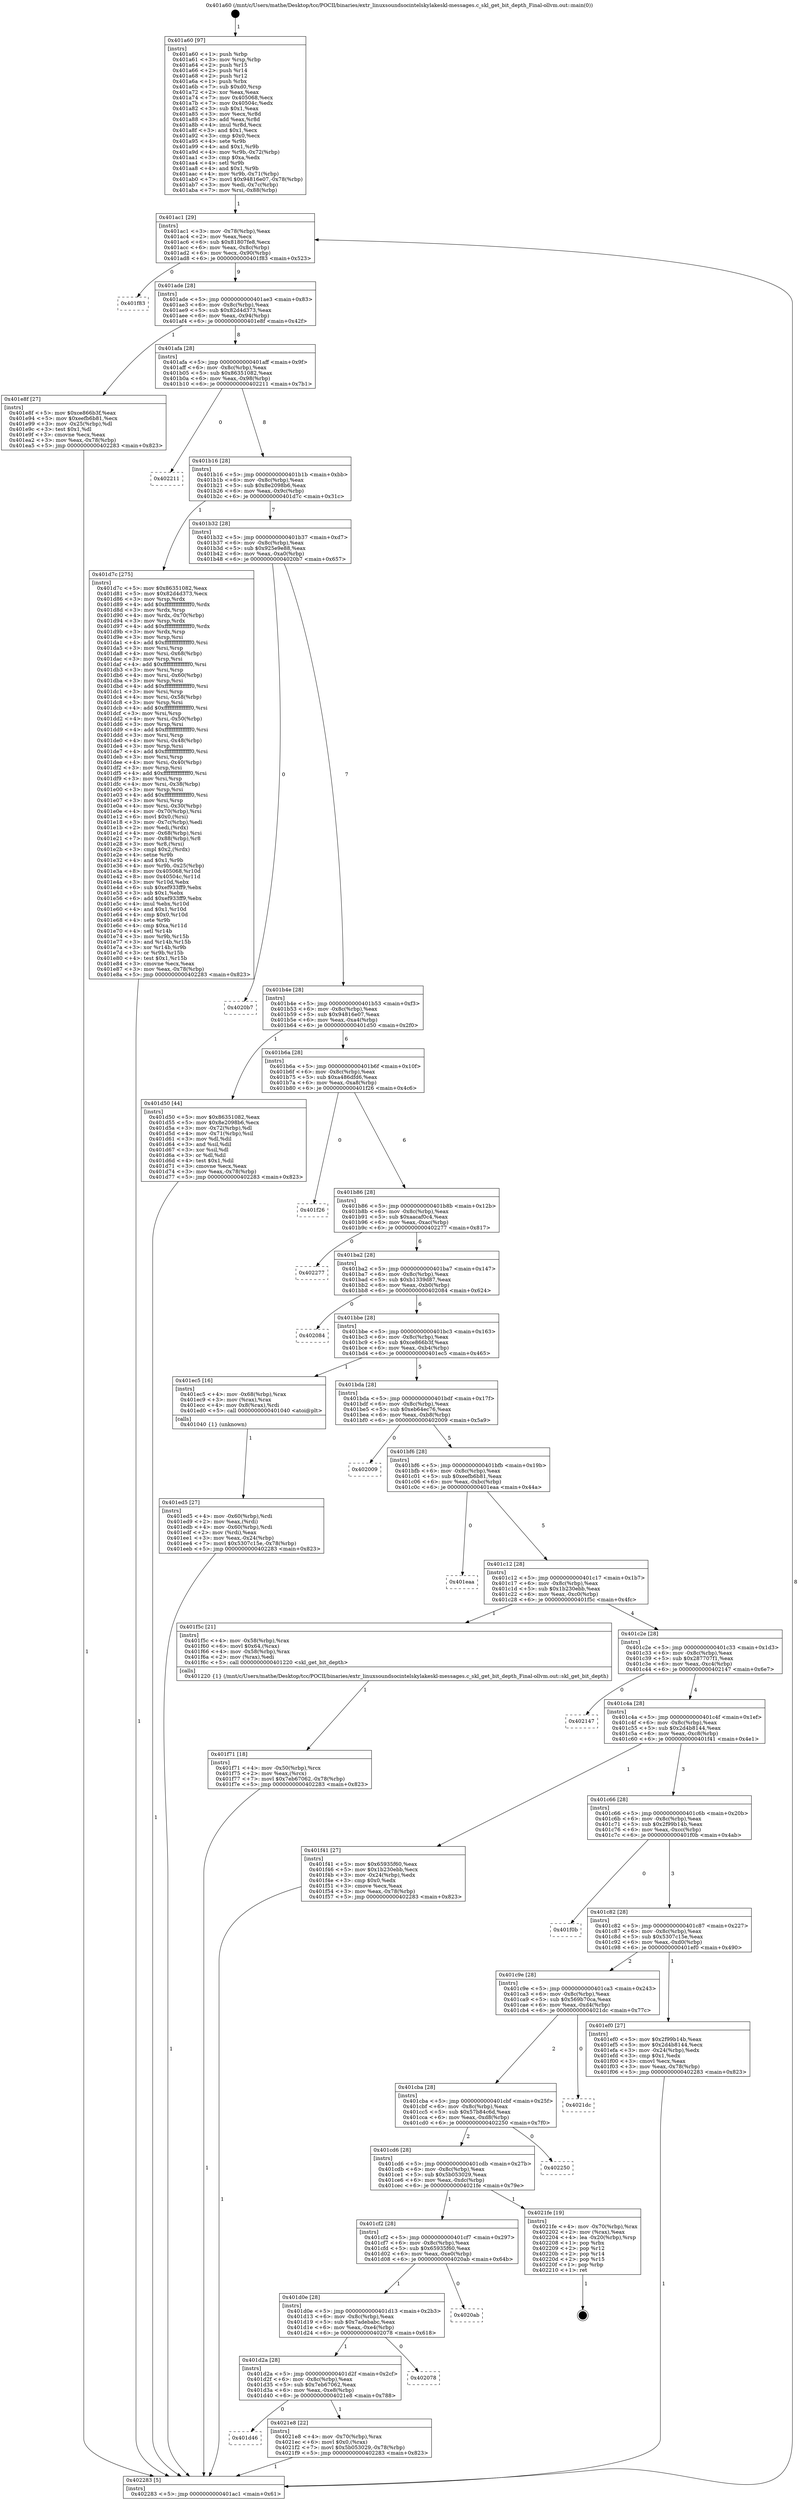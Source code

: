digraph "0x401a60" {
  label = "0x401a60 (/mnt/c/Users/mathe/Desktop/tcc/POCII/binaries/extr_linuxsoundsocintelskylakeskl-messages.c_skl_get_bit_depth_Final-ollvm.out::main(0))"
  labelloc = "t"
  node[shape=record]

  Entry [label="",width=0.3,height=0.3,shape=circle,fillcolor=black,style=filled]
  "0x401ac1" [label="{
     0x401ac1 [29]\l
     | [instrs]\l
     &nbsp;&nbsp;0x401ac1 \<+3\>: mov -0x78(%rbp),%eax\l
     &nbsp;&nbsp;0x401ac4 \<+2\>: mov %eax,%ecx\l
     &nbsp;&nbsp;0x401ac6 \<+6\>: sub $0x81807fe8,%ecx\l
     &nbsp;&nbsp;0x401acc \<+6\>: mov %eax,-0x8c(%rbp)\l
     &nbsp;&nbsp;0x401ad2 \<+6\>: mov %ecx,-0x90(%rbp)\l
     &nbsp;&nbsp;0x401ad8 \<+6\>: je 0000000000401f83 \<main+0x523\>\l
  }"]
  "0x401f83" [label="{
     0x401f83\l
  }", style=dashed]
  "0x401ade" [label="{
     0x401ade [28]\l
     | [instrs]\l
     &nbsp;&nbsp;0x401ade \<+5\>: jmp 0000000000401ae3 \<main+0x83\>\l
     &nbsp;&nbsp;0x401ae3 \<+6\>: mov -0x8c(%rbp),%eax\l
     &nbsp;&nbsp;0x401ae9 \<+5\>: sub $0x82d4d373,%eax\l
     &nbsp;&nbsp;0x401aee \<+6\>: mov %eax,-0x94(%rbp)\l
     &nbsp;&nbsp;0x401af4 \<+6\>: je 0000000000401e8f \<main+0x42f\>\l
  }"]
  Exit [label="",width=0.3,height=0.3,shape=circle,fillcolor=black,style=filled,peripheries=2]
  "0x401e8f" [label="{
     0x401e8f [27]\l
     | [instrs]\l
     &nbsp;&nbsp;0x401e8f \<+5\>: mov $0xce866b3f,%eax\l
     &nbsp;&nbsp;0x401e94 \<+5\>: mov $0xeefb6b81,%ecx\l
     &nbsp;&nbsp;0x401e99 \<+3\>: mov -0x25(%rbp),%dl\l
     &nbsp;&nbsp;0x401e9c \<+3\>: test $0x1,%dl\l
     &nbsp;&nbsp;0x401e9f \<+3\>: cmovne %ecx,%eax\l
     &nbsp;&nbsp;0x401ea2 \<+3\>: mov %eax,-0x78(%rbp)\l
     &nbsp;&nbsp;0x401ea5 \<+5\>: jmp 0000000000402283 \<main+0x823\>\l
  }"]
  "0x401afa" [label="{
     0x401afa [28]\l
     | [instrs]\l
     &nbsp;&nbsp;0x401afa \<+5\>: jmp 0000000000401aff \<main+0x9f\>\l
     &nbsp;&nbsp;0x401aff \<+6\>: mov -0x8c(%rbp),%eax\l
     &nbsp;&nbsp;0x401b05 \<+5\>: sub $0x86351082,%eax\l
     &nbsp;&nbsp;0x401b0a \<+6\>: mov %eax,-0x98(%rbp)\l
     &nbsp;&nbsp;0x401b10 \<+6\>: je 0000000000402211 \<main+0x7b1\>\l
  }"]
  "0x401d46" [label="{
     0x401d46\l
  }", style=dashed]
  "0x402211" [label="{
     0x402211\l
  }", style=dashed]
  "0x401b16" [label="{
     0x401b16 [28]\l
     | [instrs]\l
     &nbsp;&nbsp;0x401b16 \<+5\>: jmp 0000000000401b1b \<main+0xbb\>\l
     &nbsp;&nbsp;0x401b1b \<+6\>: mov -0x8c(%rbp),%eax\l
     &nbsp;&nbsp;0x401b21 \<+5\>: sub $0x8e2098b6,%eax\l
     &nbsp;&nbsp;0x401b26 \<+6\>: mov %eax,-0x9c(%rbp)\l
     &nbsp;&nbsp;0x401b2c \<+6\>: je 0000000000401d7c \<main+0x31c\>\l
  }"]
  "0x4021e8" [label="{
     0x4021e8 [22]\l
     | [instrs]\l
     &nbsp;&nbsp;0x4021e8 \<+4\>: mov -0x70(%rbp),%rax\l
     &nbsp;&nbsp;0x4021ec \<+6\>: movl $0x0,(%rax)\l
     &nbsp;&nbsp;0x4021f2 \<+7\>: movl $0x5b053029,-0x78(%rbp)\l
     &nbsp;&nbsp;0x4021f9 \<+5\>: jmp 0000000000402283 \<main+0x823\>\l
  }"]
  "0x401d7c" [label="{
     0x401d7c [275]\l
     | [instrs]\l
     &nbsp;&nbsp;0x401d7c \<+5\>: mov $0x86351082,%eax\l
     &nbsp;&nbsp;0x401d81 \<+5\>: mov $0x82d4d373,%ecx\l
     &nbsp;&nbsp;0x401d86 \<+3\>: mov %rsp,%rdx\l
     &nbsp;&nbsp;0x401d89 \<+4\>: add $0xfffffffffffffff0,%rdx\l
     &nbsp;&nbsp;0x401d8d \<+3\>: mov %rdx,%rsp\l
     &nbsp;&nbsp;0x401d90 \<+4\>: mov %rdx,-0x70(%rbp)\l
     &nbsp;&nbsp;0x401d94 \<+3\>: mov %rsp,%rdx\l
     &nbsp;&nbsp;0x401d97 \<+4\>: add $0xfffffffffffffff0,%rdx\l
     &nbsp;&nbsp;0x401d9b \<+3\>: mov %rdx,%rsp\l
     &nbsp;&nbsp;0x401d9e \<+3\>: mov %rsp,%rsi\l
     &nbsp;&nbsp;0x401da1 \<+4\>: add $0xfffffffffffffff0,%rsi\l
     &nbsp;&nbsp;0x401da5 \<+3\>: mov %rsi,%rsp\l
     &nbsp;&nbsp;0x401da8 \<+4\>: mov %rsi,-0x68(%rbp)\l
     &nbsp;&nbsp;0x401dac \<+3\>: mov %rsp,%rsi\l
     &nbsp;&nbsp;0x401daf \<+4\>: add $0xfffffffffffffff0,%rsi\l
     &nbsp;&nbsp;0x401db3 \<+3\>: mov %rsi,%rsp\l
     &nbsp;&nbsp;0x401db6 \<+4\>: mov %rsi,-0x60(%rbp)\l
     &nbsp;&nbsp;0x401dba \<+3\>: mov %rsp,%rsi\l
     &nbsp;&nbsp;0x401dbd \<+4\>: add $0xfffffffffffffff0,%rsi\l
     &nbsp;&nbsp;0x401dc1 \<+3\>: mov %rsi,%rsp\l
     &nbsp;&nbsp;0x401dc4 \<+4\>: mov %rsi,-0x58(%rbp)\l
     &nbsp;&nbsp;0x401dc8 \<+3\>: mov %rsp,%rsi\l
     &nbsp;&nbsp;0x401dcb \<+4\>: add $0xfffffffffffffff0,%rsi\l
     &nbsp;&nbsp;0x401dcf \<+3\>: mov %rsi,%rsp\l
     &nbsp;&nbsp;0x401dd2 \<+4\>: mov %rsi,-0x50(%rbp)\l
     &nbsp;&nbsp;0x401dd6 \<+3\>: mov %rsp,%rsi\l
     &nbsp;&nbsp;0x401dd9 \<+4\>: add $0xfffffffffffffff0,%rsi\l
     &nbsp;&nbsp;0x401ddd \<+3\>: mov %rsi,%rsp\l
     &nbsp;&nbsp;0x401de0 \<+4\>: mov %rsi,-0x48(%rbp)\l
     &nbsp;&nbsp;0x401de4 \<+3\>: mov %rsp,%rsi\l
     &nbsp;&nbsp;0x401de7 \<+4\>: add $0xfffffffffffffff0,%rsi\l
     &nbsp;&nbsp;0x401deb \<+3\>: mov %rsi,%rsp\l
     &nbsp;&nbsp;0x401dee \<+4\>: mov %rsi,-0x40(%rbp)\l
     &nbsp;&nbsp;0x401df2 \<+3\>: mov %rsp,%rsi\l
     &nbsp;&nbsp;0x401df5 \<+4\>: add $0xfffffffffffffff0,%rsi\l
     &nbsp;&nbsp;0x401df9 \<+3\>: mov %rsi,%rsp\l
     &nbsp;&nbsp;0x401dfc \<+4\>: mov %rsi,-0x38(%rbp)\l
     &nbsp;&nbsp;0x401e00 \<+3\>: mov %rsp,%rsi\l
     &nbsp;&nbsp;0x401e03 \<+4\>: add $0xfffffffffffffff0,%rsi\l
     &nbsp;&nbsp;0x401e07 \<+3\>: mov %rsi,%rsp\l
     &nbsp;&nbsp;0x401e0a \<+4\>: mov %rsi,-0x30(%rbp)\l
     &nbsp;&nbsp;0x401e0e \<+4\>: mov -0x70(%rbp),%rsi\l
     &nbsp;&nbsp;0x401e12 \<+6\>: movl $0x0,(%rsi)\l
     &nbsp;&nbsp;0x401e18 \<+3\>: mov -0x7c(%rbp),%edi\l
     &nbsp;&nbsp;0x401e1b \<+2\>: mov %edi,(%rdx)\l
     &nbsp;&nbsp;0x401e1d \<+4\>: mov -0x68(%rbp),%rsi\l
     &nbsp;&nbsp;0x401e21 \<+7\>: mov -0x88(%rbp),%r8\l
     &nbsp;&nbsp;0x401e28 \<+3\>: mov %r8,(%rsi)\l
     &nbsp;&nbsp;0x401e2b \<+3\>: cmpl $0x2,(%rdx)\l
     &nbsp;&nbsp;0x401e2e \<+4\>: setne %r9b\l
     &nbsp;&nbsp;0x401e32 \<+4\>: and $0x1,%r9b\l
     &nbsp;&nbsp;0x401e36 \<+4\>: mov %r9b,-0x25(%rbp)\l
     &nbsp;&nbsp;0x401e3a \<+8\>: mov 0x405068,%r10d\l
     &nbsp;&nbsp;0x401e42 \<+8\>: mov 0x40504c,%r11d\l
     &nbsp;&nbsp;0x401e4a \<+3\>: mov %r10d,%ebx\l
     &nbsp;&nbsp;0x401e4d \<+6\>: sub $0xef933ff9,%ebx\l
     &nbsp;&nbsp;0x401e53 \<+3\>: sub $0x1,%ebx\l
     &nbsp;&nbsp;0x401e56 \<+6\>: add $0xef933ff9,%ebx\l
     &nbsp;&nbsp;0x401e5c \<+4\>: imul %ebx,%r10d\l
     &nbsp;&nbsp;0x401e60 \<+4\>: and $0x1,%r10d\l
     &nbsp;&nbsp;0x401e64 \<+4\>: cmp $0x0,%r10d\l
     &nbsp;&nbsp;0x401e68 \<+4\>: sete %r9b\l
     &nbsp;&nbsp;0x401e6c \<+4\>: cmp $0xa,%r11d\l
     &nbsp;&nbsp;0x401e70 \<+4\>: setl %r14b\l
     &nbsp;&nbsp;0x401e74 \<+3\>: mov %r9b,%r15b\l
     &nbsp;&nbsp;0x401e77 \<+3\>: and %r14b,%r15b\l
     &nbsp;&nbsp;0x401e7a \<+3\>: xor %r14b,%r9b\l
     &nbsp;&nbsp;0x401e7d \<+3\>: or %r9b,%r15b\l
     &nbsp;&nbsp;0x401e80 \<+4\>: test $0x1,%r15b\l
     &nbsp;&nbsp;0x401e84 \<+3\>: cmovne %ecx,%eax\l
     &nbsp;&nbsp;0x401e87 \<+3\>: mov %eax,-0x78(%rbp)\l
     &nbsp;&nbsp;0x401e8a \<+5\>: jmp 0000000000402283 \<main+0x823\>\l
  }"]
  "0x401b32" [label="{
     0x401b32 [28]\l
     | [instrs]\l
     &nbsp;&nbsp;0x401b32 \<+5\>: jmp 0000000000401b37 \<main+0xd7\>\l
     &nbsp;&nbsp;0x401b37 \<+6\>: mov -0x8c(%rbp),%eax\l
     &nbsp;&nbsp;0x401b3d \<+5\>: sub $0x925e9e88,%eax\l
     &nbsp;&nbsp;0x401b42 \<+6\>: mov %eax,-0xa0(%rbp)\l
     &nbsp;&nbsp;0x401b48 \<+6\>: je 00000000004020b7 \<main+0x657\>\l
  }"]
  "0x401d2a" [label="{
     0x401d2a [28]\l
     | [instrs]\l
     &nbsp;&nbsp;0x401d2a \<+5\>: jmp 0000000000401d2f \<main+0x2cf\>\l
     &nbsp;&nbsp;0x401d2f \<+6\>: mov -0x8c(%rbp),%eax\l
     &nbsp;&nbsp;0x401d35 \<+5\>: sub $0x7eb67062,%eax\l
     &nbsp;&nbsp;0x401d3a \<+6\>: mov %eax,-0xe8(%rbp)\l
     &nbsp;&nbsp;0x401d40 \<+6\>: je 00000000004021e8 \<main+0x788\>\l
  }"]
  "0x4020b7" [label="{
     0x4020b7\l
  }", style=dashed]
  "0x401b4e" [label="{
     0x401b4e [28]\l
     | [instrs]\l
     &nbsp;&nbsp;0x401b4e \<+5\>: jmp 0000000000401b53 \<main+0xf3\>\l
     &nbsp;&nbsp;0x401b53 \<+6\>: mov -0x8c(%rbp),%eax\l
     &nbsp;&nbsp;0x401b59 \<+5\>: sub $0x94816e07,%eax\l
     &nbsp;&nbsp;0x401b5e \<+6\>: mov %eax,-0xa4(%rbp)\l
     &nbsp;&nbsp;0x401b64 \<+6\>: je 0000000000401d50 \<main+0x2f0\>\l
  }"]
  "0x402078" [label="{
     0x402078\l
  }", style=dashed]
  "0x401d50" [label="{
     0x401d50 [44]\l
     | [instrs]\l
     &nbsp;&nbsp;0x401d50 \<+5\>: mov $0x86351082,%eax\l
     &nbsp;&nbsp;0x401d55 \<+5\>: mov $0x8e2098b6,%ecx\l
     &nbsp;&nbsp;0x401d5a \<+3\>: mov -0x72(%rbp),%dl\l
     &nbsp;&nbsp;0x401d5d \<+4\>: mov -0x71(%rbp),%sil\l
     &nbsp;&nbsp;0x401d61 \<+3\>: mov %dl,%dil\l
     &nbsp;&nbsp;0x401d64 \<+3\>: and %sil,%dil\l
     &nbsp;&nbsp;0x401d67 \<+3\>: xor %sil,%dl\l
     &nbsp;&nbsp;0x401d6a \<+3\>: or %dl,%dil\l
     &nbsp;&nbsp;0x401d6d \<+4\>: test $0x1,%dil\l
     &nbsp;&nbsp;0x401d71 \<+3\>: cmovne %ecx,%eax\l
     &nbsp;&nbsp;0x401d74 \<+3\>: mov %eax,-0x78(%rbp)\l
     &nbsp;&nbsp;0x401d77 \<+5\>: jmp 0000000000402283 \<main+0x823\>\l
  }"]
  "0x401b6a" [label="{
     0x401b6a [28]\l
     | [instrs]\l
     &nbsp;&nbsp;0x401b6a \<+5\>: jmp 0000000000401b6f \<main+0x10f\>\l
     &nbsp;&nbsp;0x401b6f \<+6\>: mov -0x8c(%rbp),%eax\l
     &nbsp;&nbsp;0x401b75 \<+5\>: sub $0xa486dfd6,%eax\l
     &nbsp;&nbsp;0x401b7a \<+6\>: mov %eax,-0xa8(%rbp)\l
     &nbsp;&nbsp;0x401b80 \<+6\>: je 0000000000401f26 \<main+0x4c6\>\l
  }"]
  "0x402283" [label="{
     0x402283 [5]\l
     | [instrs]\l
     &nbsp;&nbsp;0x402283 \<+5\>: jmp 0000000000401ac1 \<main+0x61\>\l
  }"]
  "0x401a60" [label="{
     0x401a60 [97]\l
     | [instrs]\l
     &nbsp;&nbsp;0x401a60 \<+1\>: push %rbp\l
     &nbsp;&nbsp;0x401a61 \<+3\>: mov %rsp,%rbp\l
     &nbsp;&nbsp;0x401a64 \<+2\>: push %r15\l
     &nbsp;&nbsp;0x401a66 \<+2\>: push %r14\l
     &nbsp;&nbsp;0x401a68 \<+2\>: push %r12\l
     &nbsp;&nbsp;0x401a6a \<+1\>: push %rbx\l
     &nbsp;&nbsp;0x401a6b \<+7\>: sub $0xd0,%rsp\l
     &nbsp;&nbsp;0x401a72 \<+2\>: xor %eax,%eax\l
     &nbsp;&nbsp;0x401a74 \<+7\>: mov 0x405068,%ecx\l
     &nbsp;&nbsp;0x401a7b \<+7\>: mov 0x40504c,%edx\l
     &nbsp;&nbsp;0x401a82 \<+3\>: sub $0x1,%eax\l
     &nbsp;&nbsp;0x401a85 \<+3\>: mov %ecx,%r8d\l
     &nbsp;&nbsp;0x401a88 \<+3\>: add %eax,%r8d\l
     &nbsp;&nbsp;0x401a8b \<+4\>: imul %r8d,%ecx\l
     &nbsp;&nbsp;0x401a8f \<+3\>: and $0x1,%ecx\l
     &nbsp;&nbsp;0x401a92 \<+3\>: cmp $0x0,%ecx\l
     &nbsp;&nbsp;0x401a95 \<+4\>: sete %r9b\l
     &nbsp;&nbsp;0x401a99 \<+4\>: and $0x1,%r9b\l
     &nbsp;&nbsp;0x401a9d \<+4\>: mov %r9b,-0x72(%rbp)\l
     &nbsp;&nbsp;0x401aa1 \<+3\>: cmp $0xa,%edx\l
     &nbsp;&nbsp;0x401aa4 \<+4\>: setl %r9b\l
     &nbsp;&nbsp;0x401aa8 \<+4\>: and $0x1,%r9b\l
     &nbsp;&nbsp;0x401aac \<+4\>: mov %r9b,-0x71(%rbp)\l
     &nbsp;&nbsp;0x401ab0 \<+7\>: movl $0x94816e07,-0x78(%rbp)\l
     &nbsp;&nbsp;0x401ab7 \<+3\>: mov %edi,-0x7c(%rbp)\l
     &nbsp;&nbsp;0x401aba \<+7\>: mov %rsi,-0x88(%rbp)\l
  }"]
  "0x401d0e" [label="{
     0x401d0e [28]\l
     | [instrs]\l
     &nbsp;&nbsp;0x401d0e \<+5\>: jmp 0000000000401d13 \<main+0x2b3\>\l
     &nbsp;&nbsp;0x401d13 \<+6\>: mov -0x8c(%rbp),%eax\l
     &nbsp;&nbsp;0x401d19 \<+5\>: sub $0x7adebabc,%eax\l
     &nbsp;&nbsp;0x401d1e \<+6\>: mov %eax,-0xe4(%rbp)\l
     &nbsp;&nbsp;0x401d24 \<+6\>: je 0000000000402078 \<main+0x618\>\l
  }"]
  "0x4020ab" [label="{
     0x4020ab\l
  }", style=dashed]
  "0x401f26" [label="{
     0x401f26\l
  }", style=dashed]
  "0x401b86" [label="{
     0x401b86 [28]\l
     | [instrs]\l
     &nbsp;&nbsp;0x401b86 \<+5\>: jmp 0000000000401b8b \<main+0x12b\>\l
     &nbsp;&nbsp;0x401b8b \<+6\>: mov -0x8c(%rbp),%eax\l
     &nbsp;&nbsp;0x401b91 \<+5\>: sub $0xaacaf0c4,%eax\l
     &nbsp;&nbsp;0x401b96 \<+6\>: mov %eax,-0xac(%rbp)\l
     &nbsp;&nbsp;0x401b9c \<+6\>: je 0000000000402277 \<main+0x817\>\l
  }"]
  "0x401cf2" [label="{
     0x401cf2 [28]\l
     | [instrs]\l
     &nbsp;&nbsp;0x401cf2 \<+5\>: jmp 0000000000401cf7 \<main+0x297\>\l
     &nbsp;&nbsp;0x401cf7 \<+6\>: mov -0x8c(%rbp),%eax\l
     &nbsp;&nbsp;0x401cfd \<+5\>: sub $0x65935f60,%eax\l
     &nbsp;&nbsp;0x401d02 \<+6\>: mov %eax,-0xe0(%rbp)\l
     &nbsp;&nbsp;0x401d08 \<+6\>: je 00000000004020ab \<main+0x64b\>\l
  }"]
  "0x402277" [label="{
     0x402277\l
  }", style=dashed]
  "0x401ba2" [label="{
     0x401ba2 [28]\l
     | [instrs]\l
     &nbsp;&nbsp;0x401ba2 \<+5\>: jmp 0000000000401ba7 \<main+0x147\>\l
     &nbsp;&nbsp;0x401ba7 \<+6\>: mov -0x8c(%rbp),%eax\l
     &nbsp;&nbsp;0x401bad \<+5\>: sub $0xb1339d87,%eax\l
     &nbsp;&nbsp;0x401bb2 \<+6\>: mov %eax,-0xb0(%rbp)\l
     &nbsp;&nbsp;0x401bb8 \<+6\>: je 0000000000402084 \<main+0x624\>\l
  }"]
  "0x4021fe" [label="{
     0x4021fe [19]\l
     | [instrs]\l
     &nbsp;&nbsp;0x4021fe \<+4\>: mov -0x70(%rbp),%rax\l
     &nbsp;&nbsp;0x402202 \<+2\>: mov (%rax),%eax\l
     &nbsp;&nbsp;0x402204 \<+4\>: lea -0x20(%rbp),%rsp\l
     &nbsp;&nbsp;0x402208 \<+1\>: pop %rbx\l
     &nbsp;&nbsp;0x402209 \<+2\>: pop %r12\l
     &nbsp;&nbsp;0x40220b \<+2\>: pop %r14\l
     &nbsp;&nbsp;0x40220d \<+2\>: pop %r15\l
     &nbsp;&nbsp;0x40220f \<+1\>: pop %rbp\l
     &nbsp;&nbsp;0x402210 \<+1\>: ret\l
  }"]
  "0x402084" [label="{
     0x402084\l
  }", style=dashed]
  "0x401bbe" [label="{
     0x401bbe [28]\l
     | [instrs]\l
     &nbsp;&nbsp;0x401bbe \<+5\>: jmp 0000000000401bc3 \<main+0x163\>\l
     &nbsp;&nbsp;0x401bc3 \<+6\>: mov -0x8c(%rbp),%eax\l
     &nbsp;&nbsp;0x401bc9 \<+5\>: sub $0xce866b3f,%eax\l
     &nbsp;&nbsp;0x401bce \<+6\>: mov %eax,-0xb4(%rbp)\l
     &nbsp;&nbsp;0x401bd4 \<+6\>: je 0000000000401ec5 \<main+0x465\>\l
  }"]
  "0x401cd6" [label="{
     0x401cd6 [28]\l
     | [instrs]\l
     &nbsp;&nbsp;0x401cd6 \<+5\>: jmp 0000000000401cdb \<main+0x27b\>\l
     &nbsp;&nbsp;0x401cdb \<+6\>: mov -0x8c(%rbp),%eax\l
     &nbsp;&nbsp;0x401ce1 \<+5\>: sub $0x5b053029,%eax\l
     &nbsp;&nbsp;0x401ce6 \<+6\>: mov %eax,-0xdc(%rbp)\l
     &nbsp;&nbsp;0x401cec \<+6\>: je 00000000004021fe \<main+0x79e\>\l
  }"]
  "0x401ec5" [label="{
     0x401ec5 [16]\l
     | [instrs]\l
     &nbsp;&nbsp;0x401ec5 \<+4\>: mov -0x68(%rbp),%rax\l
     &nbsp;&nbsp;0x401ec9 \<+3\>: mov (%rax),%rax\l
     &nbsp;&nbsp;0x401ecc \<+4\>: mov 0x8(%rax),%rdi\l
     &nbsp;&nbsp;0x401ed0 \<+5\>: call 0000000000401040 \<atoi@plt\>\l
     | [calls]\l
     &nbsp;&nbsp;0x401040 \{1\} (unknown)\l
  }"]
  "0x401bda" [label="{
     0x401bda [28]\l
     | [instrs]\l
     &nbsp;&nbsp;0x401bda \<+5\>: jmp 0000000000401bdf \<main+0x17f\>\l
     &nbsp;&nbsp;0x401bdf \<+6\>: mov -0x8c(%rbp),%eax\l
     &nbsp;&nbsp;0x401be5 \<+5\>: sub $0xeb64ec76,%eax\l
     &nbsp;&nbsp;0x401bea \<+6\>: mov %eax,-0xb8(%rbp)\l
     &nbsp;&nbsp;0x401bf0 \<+6\>: je 0000000000402009 \<main+0x5a9\>\l
  }"]
  "0x401ed5" [label="{
     0x401ed5 [27]\l
     | [instrs]\l
     &nbsp;&nbsp;0x401ed5 \<+4\>: mov -0x60(%rbp),%rdi\l
     &nbsp;&nbsp;0x401ed9 \<+2\>: mov %eax,(%rdi)\l
     &nbsp;&nbsp;0x401edb \<+4\>: mov -0x60(%rbp),%rdi\l
     &nbsp;&nbsp;0x401edf \<+2\>: mov (%rdi),%eax\l
     &nbsp;&nbsp;0x401ee1 \<+3\>: mov %eax,-0x24(%rbp)\l
     &nbsp;&nbsp;0x401ee4 \<+7\>: movl $0x5307c15e,-0x78(%rbp)\l
     &nbsp;&nbsp;0x401eeb \<+5\>: jmp 0000000000402283 \<main+0x823\>\l
  }"]
  "0x402250" [label="{
     0x402250\l
  }", style=dashed]
  "0x402009" [label="{
     0x402009\l
  }", style=dashed]
  "0x401bf6" [label="{
     0x401bf6 [28]\l
     | [instrs]\l
     &nbsp;&nbsp;0x401bf6 \<+5\>: jmp 0000000000401bfb \<main+0x19b\>\l
     &nbsp;&nbsp;0x401bfb \<+6\>: mov -0x8c(%rbp),%eax\l
     &nbsp;&nbsp;0x401c01 \<+5\>: sub $0xeefb6b81,%eax\l
     &nbsp;&nbsp;0x401c06 \<+6\>: mov %eax,-0xbc(%rbp)\l
     &nbsp;&nbsp;0x401c0c \<+6\>: je 0000000000401eaa \<main+0x44a\>\l
  }"]
  "0x401cba" [label="{
     0x401cba [28]\l
     | [instrs]\l
     &nbsp;&nbsp;0x401cba \<+5\>: jmp 0000000000401cbf \<main+0x25f\>\l
     &nbsp;&nbsp;0x401cbf \<+6\>: mov -0x8c(%rbp),%eax\l
     &nbsp;&nbsp;0x401cc5 \<+5\>: sub $0x57b84c6d,%eax\l
     &nbsp;&nbsp;0x401cca \<+6\>: mov %eax,-0xd8(%rbp)\l
     &nbsp;&nbsp;0x401cd0 \<+6\>: je 0000000000402250 \<main+0x7f0\>\l
  }"]
  "0x401eaa" [label="{
     0x401eaa\l
  }", style=dashed]
  "0x401c12" [label="{
     0x401c12 [28]\l
     | [instrs]\l
     &nbsp;&nbsp;0x401c12 \<+5\>: jmp 0000000000401c17 \<main+0x1b7\>\l
     &nbsp;&nbsp;0x401c17 \<+6\>: mov -0x8c(%rbp),%eax\l
     &nbsp;&nbsp;0x401c1d \<+5\>: sub $0x1b230ebb,%eax\l
     &nbsp;&nbsp;0x401c22 \<+6\>: mov %eax,-0xc0(%rbp)\l
     &nbsp;&nbsp;0x401c28 \<+6\>: je 0000000000401f5c \<main+0x4fc\>\l
  }"]
  "0x4021dc" [label="{
     0x4021dc\l
  }", style=dashed]
  "0x401f5c" [label="{
     0x401f5c [21]\l
     | [instrs]\l
     &nbsp;&nbsp;0x401f5c \<+4\>: mov -0x58(%rbp),%rax\l
     &nbsp;&nbsp;0x401f60 \<+6\>: movl $0x64,(%rax)\l
     &nbsp;&nbsp;0x401f66 \<+4\>: mov -0x58(%rbp),%rax\l
     &nbsp;&nbsp;0x401f6a \<+2\>: mov (%rax),%edi\l
     &nbsp;&nbsp;0x401f6c \<+5\>: call 0000000000401220 \<skl_get_bit_depth\>\l
     | [calls]\l
     &nbsp;&nbsp;0x401220 \{1\} (/mnt/c/Users/mathe/Desktop/tcc/POCII/binaries/extr_linuxsoundsocintelskylakeskl-messages.c_skl_get_bit_depth_Final-ollvm.out::skl_get_bit_depth)\l
  }"]
  "0x401c2e" [label="{
     0x401c2e [28]\l
     | [instrs]\l
     &nbsp;&nbsp;0x401c2e \<+5\>: jmp 0000000000401c33 \<main+0x1d3\>\l
     &nbsp;&nbsp;0x401c33 \<+6\>: mov -0x8c(%rbp),%eax\l
     &nbsp;&nbsp;0x401c39 \<+5\>: sub $0x287707f1,%eax\l
     &nbsp;&nbsp;0x401c3e \<+6\>: mov %eax,-0xc4(%rbp)\l
     &nbsp;&nbsp;0x401c44 \<+6\>: je 0000000000402147 \<main+0x6e7\>\l
  }"]
  "0x401f71" [label="{
     0x401f71 [18]\l
     | [instrs]\l
     &nbsp;&nbsp;0x401f71 \<+4\>: mov -0x50(%rbp),%rcx\l
     &nbsp;&nbsp;0x401f75 \<+2\>: mov %eax,(%rcx)\l
     &nbsp;&nbsp;0x401f77 \<+7\>: movl $0x7eb67062,-0x78(%rbp)\l
     &nbsp;&nbsp;0x401f7e \<+5\>: jmp 0000000000402283 \<main+0x823\>\l
  }"]
  "0x402147" [label="{
     0x402147\l
  }", style=dashed]
  "0x401c4a" [label="{
     0x401c4a [28]\l
     | [instrs]\l
     &nbsp;&nbsp;0x401c4a \<+5\>: jmp 0000000000401c4f \<main+0x1ef\>\l
     &nbsp;&nbsp;0x401c4f \<+6\>: mov -0x8c(%rbp),%eax\l
     &nbsp;&nbsp;0x401c55 \<+5\>: sub $0x2d4b8144,%eax\l
     &nbsp;&nbsp;0x401c5a \<+6\>: mov %eax,-0xc8(%rbp)\l
     &nbsp;&nbsp;0x401c60 \<+6\>: je 0000000000401f41 \<main+0x4e1\>\l
  }"]
  "0x401c9e" [label="{
     0x401c9e [28]\l
     | [instrs]\l
     &nbsp;&nbsp;0x401c9e \<+5\>: jmp 0000000000401ca3 \<main+0x243\>\l
     &nbsp;&nbsp;0x401ca3 \<+6\>: mov -0x8c(%rbp),%eax\l
     &nbsp;&nbsp;0x401ca9 \<+5\>: sub $0x569b70ca,%eax\l
     &nbsp;&nbsp;0x401cae \<+6\>: mov %eax,-0xd4(%rbp)\l
     &nbsp;&nbsp;0x401cb4 \<+6\>: je 00000000004021dc \<main+0x77c\>\l
  }"]
  "0x401f41" [label="{
     0x401f41 [27]\l
     | [instrs]\l
     &nbsp;&nbsp;0x401f41 \<+5\>: mov $0x65935f60,%eax\l
     &nbsp;&nbsp;0x401f46 \<+5\>: mov $0x1b230ebb,%ecx\l
     &nbsp;&nbsp;0x401f4b \<+3\>: mov -0x24(%rbp),%edx\l
     &nbsp;&nbsp;0x401f4e \<+3\>: cmp $0x0,%edx\l
     &nbsp;&nbsp;0x401f51 \<+3\>: cmove %ecx,%eax\l
     &nbsp;&nbsp;0x401f54 \<+3\>: mov %eax,-0x78(%rbp)\l
     &nbsp;&nbsp;0x401f57 \<+5\>: jmp 0000000000402283 \<main+0x823\>\l
  }"]
  "0x401c66" [label="{
     0x401c66 [28]\l
     | [instrs]\l
     &nbsp;&nbsp;0x401c66 \<+5\>: jmp 0000000000401c6b \<main+0x20b\>\l
     &nbsp;&nbsp;0x401c6b \<+6\>: mov -0x8c(%rbp),%eax\l
     &nbsp;&nbsp;0x401c71 \<+5\>: sub $0x2f99b14b,%eax\l
     &nbsp;&nbsp;0x401c76 \<+6\>: mov %eax,-0xcc(%rbp)\l
     &nbsp;&nbsp;0x401c7c \<+6\>: je 0000000000401f0b \<main+0x4ab\>\l
  }"]
  "0x401ef0" [label="{
     0x401ef0 [27]\l
     | [instrs]\l
     &nbsp;&nbsp;0x401ef0 \<+5\>: mov $0x2f99b14b,%eax\l
     &nbsp;&nbsp;0x401ef5 \<+5\>: mov $0x2d4b8144,%ecx\l
     &nbsp;&nbsp;0x401efa \<+3\>: mov -0x24(%rbp),%edx\l
     &nbsp;&nbsp;0x401efd \<+3\>: cmp $0x1,%edx\l
     &nbsp;&nbsp;0x401f00 \<+3\>: cmovl %ecx,%eax\l
     &nbsp;&nbsp;0x401f03 \<+3\>: mov %eax,-0x78(%rbp)\l
     &nbsp;&nbsp;0x401f06 \<+5\>: jmp 0000000000402283 \<main+0x823\>\l
  }"]
  "0x401f0b" [label="{
     0x401f0b\l
  }", style=dashed]
  "0x401c82" [label="{
     0x401c82 [28]\l
     | [instrs]\l
     &nbsp;&nbsp;0x401c82 \<+5\>: jmp 0000000000401c87 \<main+0x227\>\l
     &nbsp;&nbsp;0x401c87 \<+6\>: mov -0x8c(%rbp),%eax\l
     &nbsp;&nbsp;0x401c8d \<+5\>: sub $0x5307c15e,%eax\l
     &nbsp;&nbsp;0x401c92 \<+6\>: mov %eax,-0xd0(%rbp)\l
     &nbsp;&nbsp;0x401c98 \<+6\>: je 0000000000401ef0 \<main+0x490\>\l
  }"]
  Entry -> "0x401a60" [label=" 1"]
  "0x401ac1" -> "0x401f83" [label=" 0"]
  "0x401ac1" -> "0x401ade" [label=" 9"]
  "0x4021fe" -> Exit [label=" 1"]
  "0x401ade" -> "0x401e8f" [label=" 1"]
  "0x401ade" -> "0x401afa" [label=" 8"]
  "0x4021e8" -> "0x402283" [label=" 1"]
  "0x401afa" -> "0x402211" [label=" 0"]
  "0x401afa" -> "0x401b16" [label=" 8"]
  "0x401d2a" -> "0x401d46" [label=" 0"]
  "0x401b16" -> "0x401d7c" [label=" 1"]
  "0x401b16" -> "0x401b32" [label=" 7"]
  "0x401d2a" -> "0x4021e8" [label=" 1"]
  "0x401b32" -> "0x4020b7" [label=" 0"]
  "0x401b32" -> "0x401b4e" [label=" 7"]
  "0x401d0e" -> "0x401d2a" [label=" 1"]
  "0x401b4e" -> "0x401d50" [label=" 1"]
  "0x401b4e" -> "0x401b6a" [label=" 6"]
  "0x401d50" -> "0x402283" [label=" 1"]
  "0x401a60" -> "0x401ac1" [label=" 1"]
  "0x402283" -> "0x401ac1" [label=" 8"]
  "0x401d0e" -> "0x402078" [label=" 0"]
  "0x401d7c" -> "0x402283" [label=" 1"]
  "0x401e8f" -> "0x402283" [label=" 1"]
  "0x401cf2" -> "0x401d0e" [label=" 1"]
  "0x401b6a" -> "0x401f26" [label=" 0"]
  "0x401b6a" -> "0x401b86" [label=" 6"]
  "0x401cf2" -> "0x4020ab" [label=" 0"]
  "0x401b86" -> "0x402277" [label=" 0"]
  "0x401b86" -> "0x401ba2" [label=" 6"]
  "0x401cd6" -> "0x401cf2" [label=" 1"]
  "0x401ba2" -> "0x402084" [label=" 0"]
  "0x401ba2" -> "0x401bbe" [label=" 6"]
  "0x401cd6" -> "0x4021fe" [label=" 1"]
  "0x401bbe" -> "0x401ec5" [label=" 1"]
  "0x401bbe" -> "0x401bda" [label=" 5"]
  "0x401ec5" -> "0x401ed5" [label=" 1"]
  "0x401ed5" -> "0x402283" [label=" 1"]
  "0x401cba" -> "0x401cd6" [label=" 2"]
  "0x401bda" -> "0x402009" [label=" 0"]
  "0x401bda" -> "0x401bf6" [label=" 5"]
  "0x401cba" -> "0x402250" [label=" 0"]
  "0x401bf6" -> "0x401eaa" [label=" 0"]
  "0x401bf6" -> "0x401c12" [label=" 5"]
  "0x401c9e" -> "0x401cba" [label=" 2"]
  "0x401c12" -> "0x401f5c" [label=" 1"]
  "0x401c12" -> "0x401c2e" [label=" 4"]
  "0x401c9e" -> "0x4021dc" [label=" 0"]
  "0x401c2e" -> "0x402147" [label=" 0"]
  "0x401c2e" -> "0x401c4a" [label=" 4"]
  "0x401f71" -> "0x402283" [label=" 1"]
  "0x401c4a" -> "0x401f41" [label=" 1"]
  "0x401c4a" -> "0x401c66" [label=" 3"]
  "0x401f5c" -> "0x401f71" [label=" 1"]
  "0x401c66" -> "0x401f0b" [label=" 0"]
  "0x401c66" -> "0x401c82" [label=" 3"]
  "0x401f41" -> "0x402283" [label=" 1"]
  "0x401c82" -> "0x401ef0" [label=" 1"]
  "0x401c82" -> "0x401c9e" [label=" 2"]
  "0x401ef0" -> "0x402283" [label=" 1"]
}
